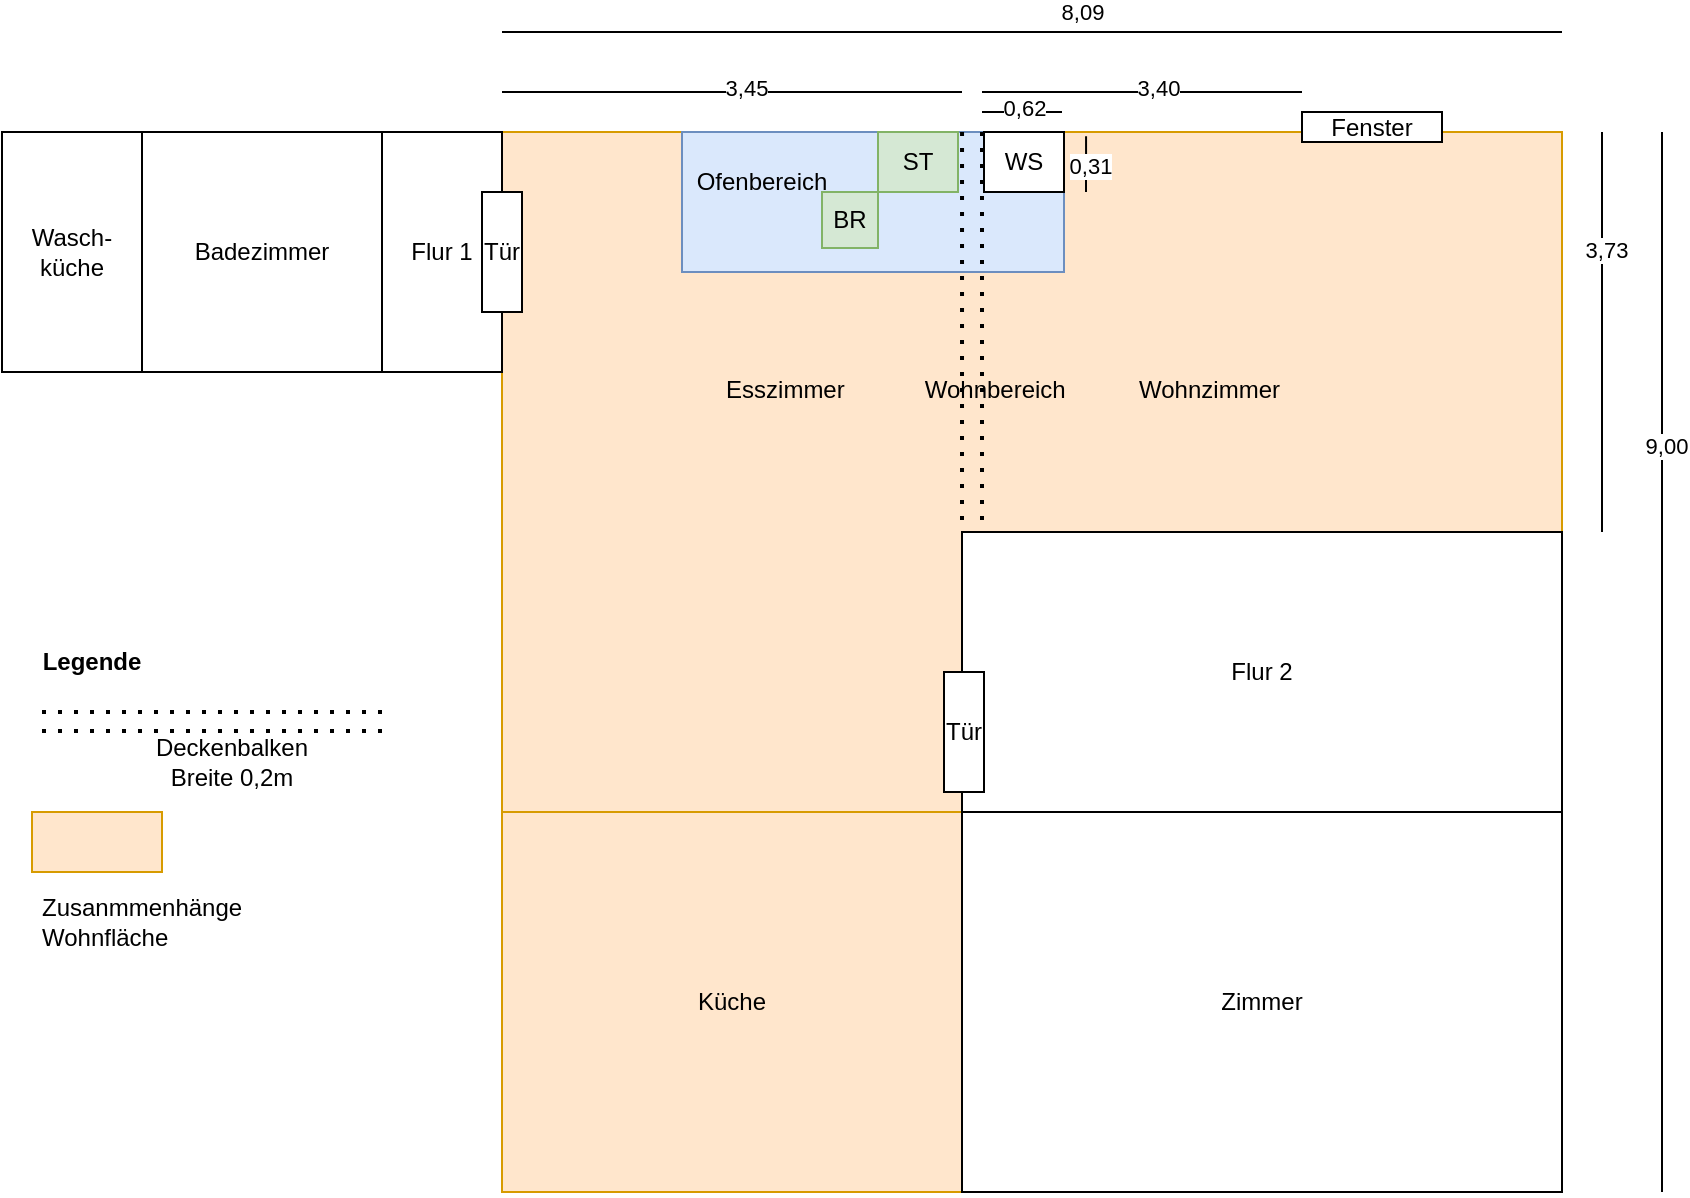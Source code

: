 <mxfile version="24.4.0" type="github">
  <diagram name="Seite-1" id="WJq2rbRE4auTeuLJKy2o">
    <mxGraphModel dx="1344" dy="1186" grid="1" gridSize="10" guides="1" tooltips="1" connect="1" arrows="1" fold="1" page="1" pageScale="1" pageWidth="827" pageHeight="1169" math="0" shadow="0">
      <root>
        <mxCell id="0" />
        <mxCell id="1" parent="0" />
        <mxCell id="aODyUHmS4RxeLLCdag75-1" value="&lt;div&gt;&amp;nbsp; &amp;nbsp;&amp;nbsp; &amp;nbsp;&amp;nbsp;&amp;nbsp;&amp;nbsp;&amp;nbsp;&amp;nbsp;&amp;nbsp;&amp;nbsp;&amp;nbsp;&amp;nbsp;&amp;nbsp;&amp;nbsp;&amp;nbsp;&amp;nbsp;&amp;nbsp;&amp;nbsp;&amp;nbsp;&amp;nbsp;&amp;nbsp;&amp;nbsp;&amp;nbsp;&amp;nbsp;&amp;nbsp;&amp;nbsp;&amp;nbsp;&amp;nbsp;&amp;nbsp; Esszimmer&amp;nbsp;&amp;nbsp;&amp;nbsp;&amp;nbsp;&amp;nbsp;&amp;nbsp;&amp;nbsp;&amp;nbsp;&amp;nbsp;&amp;nbsp;&amp;nbsp; Wohnbereich &amp;nbsp; &amp;nbsp; &amp;nbsp; &amp;nbsp; &amp;nbsp; Wohnzimmer &amp;nbsp;&amp;nbsp;&amp;nbsp;&amp;nbsp;&amp;nbsp;&amp;nbsp;&amp;nbsp;&amp;nbsp;&amp;nbsp;&amp;nbsp;&amp;nbsp;&amp;nbsp;&amp;nbsp;&amp;nbsp;&amp;nbsp; &lt;br&gt;&lt;/div&gt;&lt;div&gt;&lt;br&gt;&lt;/div&gt;&lt;div&gt;&lt;br&gt;&lt;/div&gt;&lt;div&gt;&lt;br&gt;&lt;/div&gt;&lt;div&gt;&lt;br&gt;&lt;/div&gt;&lt;div&gt;&lt;br&gt;&lt;/div&gt;&lt;div&gt;&lt;br&gt;&lt;/div&gt;&lt;div&gt;&lt;br&gt;&lt;/div&gt;&lt;div&gt;&lt;br&gt;&lt;/div&gt;&lt;div&gt;&lt;br&gt;&lt;/div&gt;&lt;div&gt;&lt;br&gt;&lt;/div&gt;&lt;div&gt;&lt;br&gt;&lt;/div&gt;&lt;div&gt;&lt;br&gt;&lt;/div&gt;&lt;div&gt;&lt;br&gt;&lt;/div&gt;&lt;div&gt;&lt;br&gt;&lt;/div&gt;&lt;div&gt;&lt;br&gt;&lt;/div&gt;&lt;div&gt;&lt;br&gt;&lt;/div&gt;&lt;div&gt;&lt;br&gt;&lt;/div&gt;&lt;div&gt;&lt;br&gt;&lt;/div&gt;&lt;div&gt;&lt;br&gt;&lt;/div&gt;" style="whiteSpace=wrap;html=1;aspect=fixed;fillColor=#ffe6cc;strokeColor=#d79b00;verticalAlign=middle;align=left;" parent="1" vertex="1">
          <mxGeometry x="270" y="80" width="530" height="530" as="geometry" />
        </mxCell>
        <mxCell id="aODyUHmS4RxeLLCdag75-2" value="" style="endArrow=none;html=1;rounded=0;" parent="1" edge="1">
          <mxGeometry width="50" height="50" relative="1" as="geometry">
            <mxPoint x="800" y="30" as="sourcePoint" />
            <mxPoint x="270" y="30" as="targetPoint" />
          </mxGeometry>
        </mxCell>
        <mxCell id="aODyUHmS4RxeLLCdag75-3" value="&lt;div&gt;8,09&lt;/div&gt;" style="edgeLabel;html=1;align=center;verticalAlign=middle;resizable=0;points=[];" parent="aODyUHmS4RxeLLCdag75-2" vertex="1" connectable="0">
          <mxGeometry x="-0.185" y="2" relative="1" as="geometry">
            <mxPoint x="-24" y="-12" as="offset" />
          </mxGeometry>
        </mxCell>
        <mxCell id="aODyUHmS4RxeLLCdag75-5" value="Flur 2" style="rounded=0;whiteSpace=wrap;html=1;" parent="1" vertex="1">
          <mxGeometry x="500" y="280" width="300" height="140" as="geometry" />
        </mxCell>
        <mxCell id="aODyUHmS4RxeLLCdag75-7" value="Küche" style="rounded=0;whiteSpace=wrap;html=1;fillColor=#ffe6cc;strokeColor=#d79b00;" parent="1" vertex="1">
          <mxGeometry x="270" y="420" width="230" height="190" as="geometry" />
        </mxCell>
        <mxCell id="aODyUHmS4RxeLLCdag75-8" value="Zimmer" style="rounded=0;whiteSpace=wrap;html=1;" parent="1" vertex="1">
          <mxGeometry x="500" y="420" width="300" height="190" as="geometry" />
        </mxCell>
        <mxCell id="aODyUHmS4RxeLLCdag75-10" value="Flur 1" style="rounded=0;whiteSpace=wrap;html=1;" parent="1" vertex="1">
          <mxGeometry x="210" y="80" width="60" height="120" as="geometry" />
        </mxCell>
        <mxCell id="aODyUHmS4RxeLLCdag75-11" value="Badezimmer" style="rounded=0;whiteSpace=wrap;html=1;" parent="1" vertex="1">
          <mxGeometry x="90" y="80" width="120" height="120" as="geometry" />
        </mxCell>
        <mxCell id="aODyUHmS4RxeLLCdag75-12" value="Wasch-&lt;br&gt;küche" style="rounded=0;whiteSpace=wrap;html=1;" parent="1" vertex="1">
          <mxGeometry x="20" y="80" width="70" height="120" as="geometry" />
        </mxCell>
        <mxCell id="aODyUHmS4RxeLLCdag75-13" value="" style="endArrow=none;html=1;rounded=0;" parent="1" edge="1">
          <mxGeometry width="50" height="50" relative="1" as="geometry">
            <mxPoint x="820" y="280" as="sourcePoint" />
            <mxPoint x="820" y="80" as="targetPoint" />
          </mxGeometry>
        </mxCell>
        <mxCell id="aODyUHmS4RxeLLCdag75-14" value="3,73" style="edgeLabel;html=1;align=center;verticalAlign=middle;resizable=0;points=[];" parent="aODyUHmS4RxeLLCdag75-13" vertex="1" connectable="0">
          <mxGeometry x="0.41" y="-2" relative="1" as="geometry">
            <mxPoint as="offset" />
          </mxGeometry>
        </mxCell>
        <mxCell id="PpD2W04JYEZ_FjnEyeZt-6" value="Fenster" style="rounded=0;whiteSpace=wrap;html=1;" vertex="1" parent="1">
          <mxGeometry x="670" y="70" width="70" height="15" as="geometry" />
        </mxCell>
        <mxCell id="PpD2W04JYEZ_FjnEyeZt-7" value="" style="endArrow=none;html=1;rounded=0;" edge="1" parent="1">
          <mxGeometry width="50" height="50" relative="1" as="geometry">
            <mxPoint x="500" y="60" as="sourcePoint" />
            <mxPoint x="270" y="60" as="targetPoint" />
          </mxGeometry>
        </mxCell>
        <mxCell id="PpD2W04JYEZ_FjnEyeZt-13" value="3,45" style="edgeLabel;html=1;align=center;verticalAlign=middle;resizable=0;points=[];" vertex="1" connectable="0" parent="PpD2W04JYEZ_FjnEyeZt-7">
          <mxGeometry x="-0.061" y="-2" relative="1" as="geometry">
            <mxPoint as="offset" />
          </mxGeometry>
        </mxCell>
        <mxCell id="PpD2W04JYEZ_FjnEyeZt-9" value="" style="endArrow=none;html=1;rounded=0;" edge="1" parent="1">
          <mxGeometry width="50" height="50" relative="1" as="geometry">
            <mxPoint x="670" y="60" as="sourcePoint" />
            <mxPoint x="510" y="60" as="targetPoint" />
          </mxGeometry>
        </mxCell>
        <mxCell id="PpD2W04JYEZ_FjnEyeZt-11" value="3" style="edgeLabel;html=1;align=center;verticalAlign=middle;resizable=0;points=[];" vertex="1" connectable="0" parent="PpD2W04JYEZ_FjnEyeZt-9">
          <mxGeometry x="-0.069" y="-2" relative="1" as="geometry">
            <mxPoint as="offset" />
          </mxGeometry>
        </mxCell>
        <mxCell id="PpD2W04JYEZ_FjnEyeZt-12" value="3,40" style="edgeLabel;html=1;align=center;verticalAlign=middle;resizable=0;points=[];" vertex="1" connectable="0" parent="PpD2W04JYEZ_FjnEyeZt-9">
          <mxGeometry x="-0.097" y="-2" relative="1" as="geometry">
            <mxPoint as="offset" />
          </mxGeometry>
        </mxCell>
        <mxCell id="PpD2W04JYEZ_FjnEyeZt-22" value="" style="endArrow=none;html=1;rounded=0;" edge="1" parent="1">
          <mxGeometry width="50" height="50" relative="1" as="geometry">
            <mxPoint x="550" y="70" as="sourcePoint" />
            <mxPoint x="510" y="70" as="targetPoint" />
          </mxGeometry>
        </mxCell>
        <mxCell id="PpD2W04JYEZ_FjnEyeZt-23" value="0,62" style="edgeLabel;html=1;align=center;verticalAlign=middle;resizable=0;points=[];" vertex="1" connectable="0" parent="PpD2W04JYEZ_FjnEyeZt-22">
          <mxGeometry x="-0.061" y="-2" relative="1" as="geometry">
            <mxPoint as="offset" />
          </mxGeometry>
        </mxCell>
        <mxCell id="PpD2W04JYEZ_FjnEyeZt-24" value="" style="endArrow=none;html=1;rounded=0;entryX=0.551;entryY=0.004;entryDx=0;entryDy=0;entryPerimeter=0;" edge="1" parent="1" target="aODyUHmS4RxeLLCdag75-1">
          <mxGeometry width="50" height="50" relative="1" as="geometry">
            <mxPoint x="562" y="110" as="sourcePoint" />
            <mxPoint x="560" y="90" as="targetPoint" />
          </mxGeometry>
        </mxCell>
        <mxCell id="PpD2W04JYEZ_FjnEyeZt-25" value="0,31" style="edgeLabel;html=1;align=center;verticalAlign=middle;resizable=0;points=[];" vertex="1" connectable="0" parent="PpD2W04JYEZ_FjnEyeZt-24">
          <mxGeometry x="-0.061" y="-2" relative="1" as="geometry">
            <mxPoint as="offset" />
          </mxGeometry>
        </mxCell>
        <mxCell id="PpD2W04JYEZ_FjnEyeZt-29" value="" style="endArrow=none;html=1;rounded=0;" edge="1" parent="1">
          <mxGeometry width="50" height="50" relative="1" as="geometry">
            <mxPoint x="850" y="610" as="sourcePoint" />
            <mxPoint x="850" y="80" as="targetPoint" />
          </mxGeometry>
        </mxCell>
        <mxCell id="PpD2W04JYEZ_FjnEyeZt-30" value="9,00" style="edgeLabel;html=1;align=center;verticalAlign=middle;resizable=0;points=[];" vertex="1" connectable="0" parent="PpD2W04JYEZ_FjnEyeZt-29">
          <mxGeometry x="0.41" y="-2" relative="1" as="geometry">
            <mxPoint as="offset" />
          </mxGeometry>
        </mxCell>
        <mxCell id="PpD2W04JYEZ_FjnEyeZt-31" value="Tür" style="rounded=0;whiteSpace=wrap;html=1;" vertex="1" parent="1">
          <mxGeometry x="491" y="350" width="20" height="60" as="geometry" />
        </mxCell>
        <mxCell id="PpD2W04JYEZ_FjnEyeZt-32" value="Tür" style="rounded=0;whiteSpace=wrap;html=1;" vertex="1" parent="1">
          <mxGeometry x="260" y="110" width="20" height="60" as="geometry" />
        </mxCell>
        <mxCell id="PpD2W04JYEZ_FjnEyeZt-33" value="" style="endArrow=none;dashed=1;html=1;dashPattern=1 3;strokeWidth=2;rounded=0;" edge="1" parent="1">
          <mxGeometry width="50" height="50" relative="1" as="geometry">
            <mxPoint x="40" y="370" as="sourcePoint" />
            <mxPoint x="210" y="370" as="targetPoint" />
          </mxGeometry>
        </mxCell>
        <mxCell id="PpD2W04JYEZ_FjnEyeZt-35" value="" style="endArrow=none;dashed=1;html=1;dashPattern=1 3;strokeWidth=2;rounded=0;" edge="1" parent="1">
          <mxGeometry width="50" height="50" relative="1" as="geometry">
            <mxPoint x="40" y="379.5" as="sourcePoint" />
            <mxPoint x="210" y="379.5" as="targetPoint" />
          </mxGeometry>
        </mxCell>
        <mxCell id="PpD2W04JYEZ_FjnEyeZt-36" value="Legende" style="text;html=1;align=center;verticalAlign=middle;whiteSpace=wrap;rounded=0;fontStyle=1" vertex="1" parent="1">
          <mxGeometry x="35" y="330" width="60" height="30" as="geometry" />
        </mxCell>
        <mxCell id="PpD2W04JYEZ_FjnEyeZt-38" value="Deckenbalken Breite 0,2m " style="text;html=1;align=center;verticalAlign=middle;whiteSpace=wrap;rounded=0;fontStyle=0" vertex="1" parent="1">
          <mxGeometry x="80" y="380" width="110" height="30" as="geometry" />
        </mxCell>
        <mxCell id="PpD2W04JYEZ_FjnEyeZt-39" value="" style="rounded=0;whiteSpace=wrap;html=1;fillColor=#ffe6cc;strokeColor=#d79b00;" vertex="1" parent="1">
          <mxGeometry x="35" y="420" width="65" height="30" as="geometry" />
        </mxCell>
        <mxCell id="PpD2W04JYEZ_FjnEyeZt-40" value="Zusanmmenhänge Wohnfläche" style="text;html=1;align=left;verticalAlign=middle;whiteSpace=wrap;rounded=0;" vertex="1" parent="1">
          <mxGeometry x="38" y="460" width="60" height="30" as="geometry" />
        </mxCell>
        <mxCell id="PpD2W04JYEZ_FjnEyeZt-45" value="" style="rounded=0;whiteSpace=wrap;html=1;fillColor=#dae8fc;strokeColor=#6c8ebf;" vertex="1" parent="1">
          <mxGeometry x="360" y="80" width="191" height="70" as="geometry" />
        </mxCell>
        <mxCell id="PpD2W04JYEZ_FjnEyeZt-4" value="WS" style="rounded=0;whiteSpace=wrap;html=1;" vertex="1" parent="1">
          <mxGeometry x="511" y="80" width="40" height="30" as="geometry" />
        </mxCell>
        <mxCell id="PpD2W04JYEZ_FjnEyeZt-5" value="ST" style="rounded=0;whiteSpace=wrap;html=1;fillColor=#d5e8d4;strokeColor=#82b366;" vertex="1" parent="1">
          <mxGeometry x="458" y="80" width="40" height="30" as="geometry" />
        </mxCell>
        <mxCell id="PpD2W04JYEZ_FjnEyeZt-2" value="" style="endArrow=none;dashed=1;html=1;dashPattern=1 3;strokeWidth=2;rounded=0;entryX=0;entryY=0;entryDx=0;entryDy=0;exitX=0.434;exitY=0;exitDx=0;exitDy=0;exitPerimeter=0;" edge="1" parent="1">
          <mxGeometry width="50" height="50" relative="1" as="geometry">
            <mxPoint x="510" y="80" as="sourcePoint" />
            <mxPoint x="510" y="280" as="targetPoint" />
          </mxGeometry>
        </mxCell>
        <mxCell id="PpD2W04JYEZ_FjnEyeZt-1" value="" style="endArrow=none;dashed=1;html=1;dashPattern=1 3;strokeWidth=2;rounded=0;entryX=0;entryY=0;entryDx=0;entryDy=0;exitX=0.434;exitY=0;exitDx=0;exitDy=0;exitPerimeter=0;" edge="1" parent="1" source="aODyUHmS4RxeLLCdag75-1" target="aODyUHmS4RxeLLCdag75-5">
          <mxGeometry width="50" height="50" relative="1" as="geometry">
            <mxPoint x="500" y="90" as="sourcePoint" />
            <mxPoint x="160" y="380" as="targetPoint" />
          </mxGeometry>
        </mxCell>
        <mxCell id="PpD2W04JYEZ_FjnEyeZt-46" value="Ofenbereich" style="text;html=1;align=center;verticalAlign=middle;whiteSpace=wrap;rounded=0;" vertex="1" parent="1">
          <mxGeometry x="370" y="90" width="60" height="30" as="geometry" />
        </mxCell>
        <mxCell id="PpD2W04JYEZ_FjnEyeZt-47" value="BR" style="whiteSpace=wrap;html=1;aspect=fixed;fillColor=#d5e8d4;strokeColor=#82b366;" vertex="1" parent="1">
          <mxGeometry x="430" y="110" width="28" height="28" as="geometry" />
        </mxCell>
      </root>
    </mxGraphModel>
  </diagram>
</mxfile>
